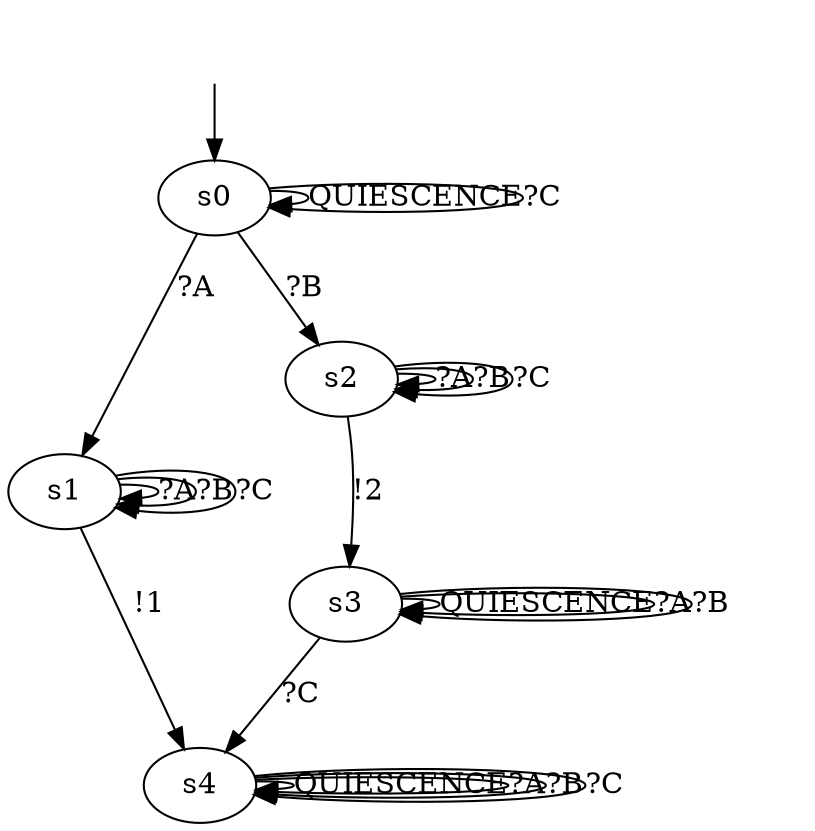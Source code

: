 digraph "../../DotModels/Iolts/04_iolts" {
s0 [label=s0];
s1 [label=s1];
s2 [label=s2];
s3 [label=s3];
s4 [label=s4];
s0 -> s0  [label=QUIESCENCE];
s0 -> s1  [label="?A"];
s0 -> s2  [label="?B"];
s0 -> s0  [label="?C"];
s1 -> s4  [label="!1"];
s1 -> s1  [label="?A"];
s1 -> s1  [label="?B"];
s1 -> s1  [label="?C"];
s2 -> s3  [label="!2"];
s2 -> s2  [label="?A"];
s2 -> s2  [label="?B"];
s2 -> s2  [label="?C"];
s3 -> s3  [label=QUIESCENCE];
s3 -> s3  [label="?A"];
s3 -> s3  [label="?B"];
s3 -> s4  [label="?C"];
s4 -> s4  [label=QUIESCENCE];
s4 -> s4  [label="?A"];
s4 -> s4  [label="?B"];
s4 -> s4  [label="?C"];
__start0 [label="", shape=none];
__start0 -> s0  [label=""];
}
